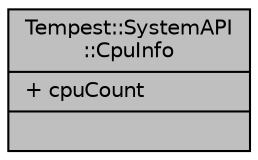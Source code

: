 digraph "Tempest::SystemAPI::CpuInfo"
{
  edge [fontname="Helvetica",fontsize="10",labelfontname="Helvetica",labelfontsize="10"];
  node [fontname="Helvetica",fontsize="10",shape=record];
  Node1 [label="{Tempest::SystemAPI\l::CpuInfo\n|+ cpuCount\l|}",height=0.2,width=0.4,color="black", fillcolor="grey75", style="filled", fontcolor="black"];
}
